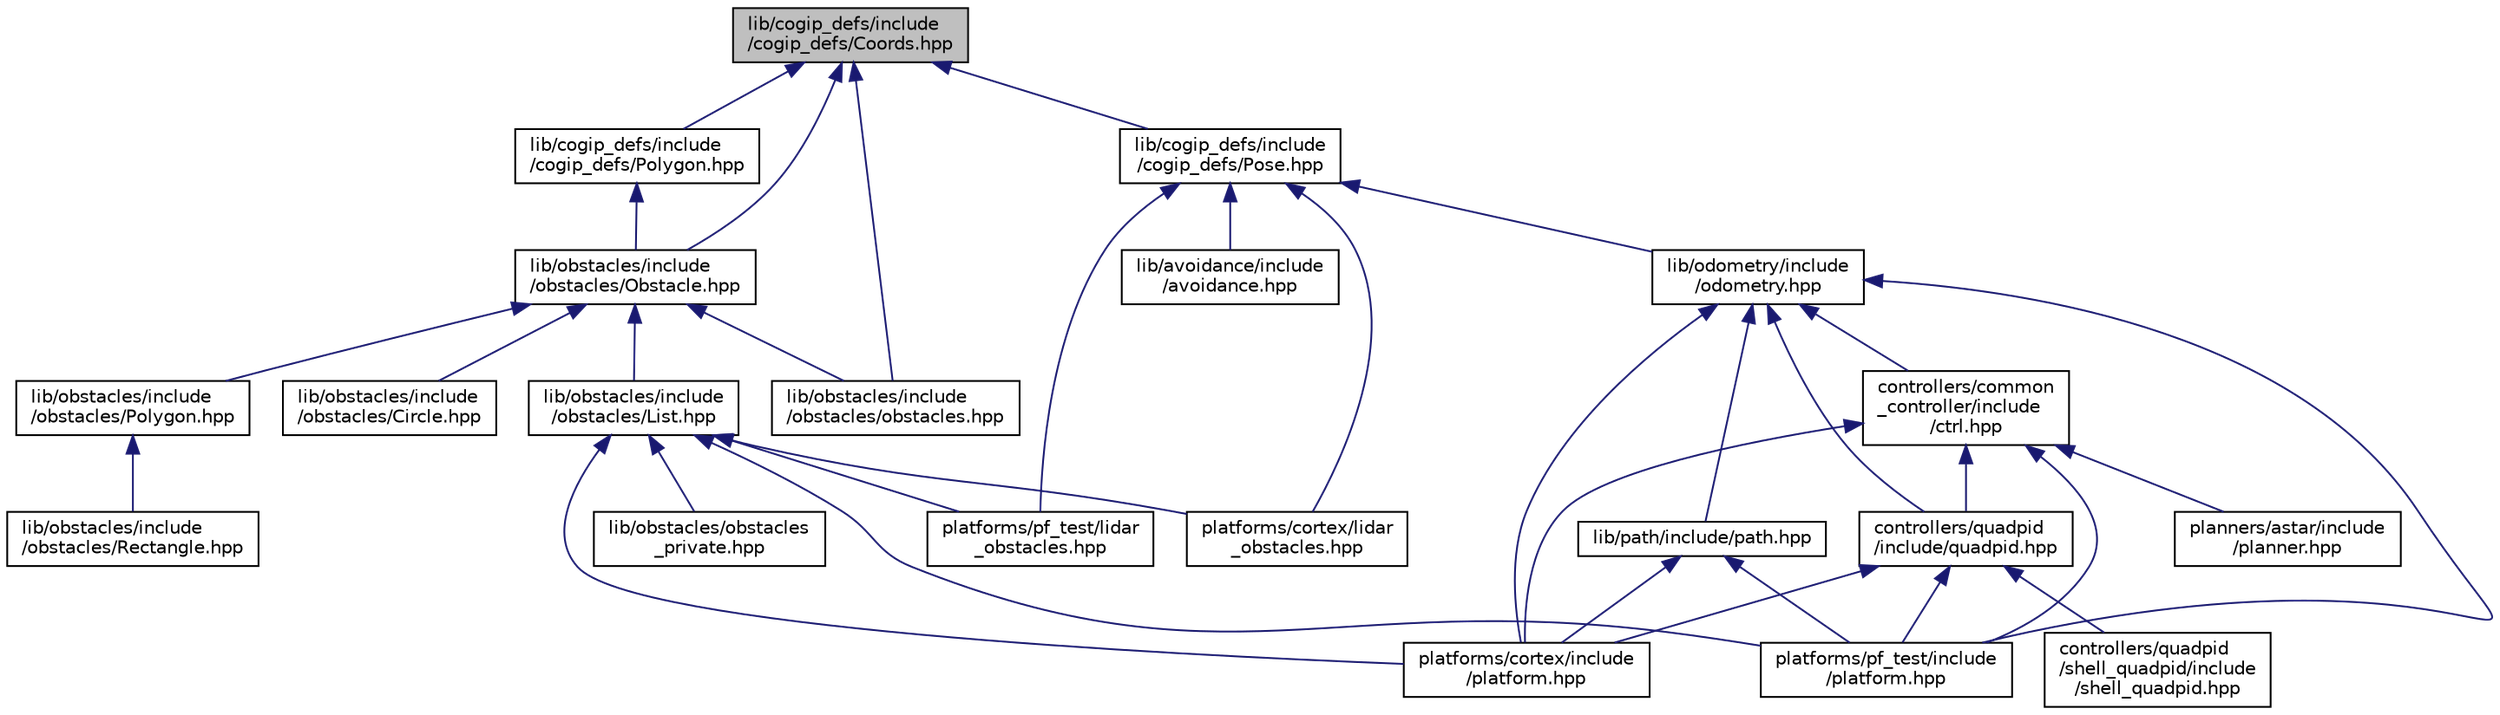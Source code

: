 digraph "lib/cogip_defs/include/cogip_defs/Coords.hpp"
{
 // LATEX_PDF_SIZE
  bgcolor="transparent";
  edge [fontname="Helvetica",fontsize="10",labelfontname="Helvetica",labelfontsize="10"];
  node [fontname="Helvetica",fontsize="10",shape=record];
  Node1 [label="lib/cogip_defs/include\l/cogip_defs/Coords.hpp",height=0.2,width=0.4,color="black", fillcolor="grey75", style="filled", fontcolor="black",tooltip="Coords declaration."];
  Node1 -> Node2 [dir="back",color="midnightblue",fontsize="10",style="solid",fontname="Helvetica"];
  Node2 [label="lib/cogip_defs/include\l/cogip_defs/Polygon.hpp",height=0.2,width=0.4,color="black",URL="$cogip__defs_2include_2cogip__defs_2Polygon_8hpp.html",tooltip="Polygon class declaration."];
  Node2 -> Node3 [dir="back",color="midnightblue",fontsize="10",style="solid",fontname="Helvetica"];
  Node3 [label="lib/obstacles/include\l/obstacles/Obstacle.hpp",height=0.2,width=0.4,color="black",URL="$Obstacle_8hpp.html",tooltip="Polygon obstacle class declaration."];
  Node3 -> Node4 [dir="back",color="midnightblue",fontsize="10",style="solid",fontname="Helvetica"];
  Node4 [label="lib/obstacles/include\l/obstacles/Circle.hpp",height=0.2,width=0.4,color="black",URL="$Circle_8hpp.html",tooltip="Circle obstacle class declaration."];
  Node3 -> Node5 [dir="back",color="midnightblue",fontsize="10",style="solid",fontname="Helvetica"];
  Node5 [label="lib/obstacles/include\l/obstacles/List.hpp",height=0.2,width=0.4,color="black",URL="$List_8hpp.html",tooltip="List obstacles class declaration."];
  Node5 -> Node6 [dir="back",color="midnightblue",fontsize="10",style="solid",fontname="Helvetica"];
  Node6 [label="lib/obstacles/obstacles\l_private.hpp",height=0.2,width=0.4,color="black",URL="$obstacles__private_8hpp_source.html",tooltip=" "];
  Node5 -> Node7 [dir="back",color="midnightblue",fontsize="10",style="solid",fontname="Helvetica"];
  Node7 [label="platforms/cortex/include\l/platform.hpp",height=0.2,width=0.4,color="black",URL="$cortex_2include_2platform_8hpp.html",tooltip="Define hardware properties of Cortex platform. Units:"];
  Node5 -> Node8 [dir="back",color="midnightblue",fontsize="10",style="solid",fontname="Helvetica"];
  Node8 [label="platforms/cortex/lidar\l_obstacles.hpp",height=0.2,width=0.4,color="black",URL="$cortex_2lidar__obstacles_8hpp_source.html",tooltip=" "];
  Node5 -> Node9 [dir="back",color="midnightblue",fontsize="10",style="solid",fontname="Helvetica"];
  Node9 [label="platforms/pf_test/include\l/platform.hpp",height=0.2,width=0.4,color="black",URL="$pf__test_2include_2platform_8hpp.html",tooltip="Define hardware properties of test platform. Units:"];
  Node5 -> Node10 [dir="back",color="midnightblue",fontsize="10",style="solid",fontname="Helvetica"];
  Node10 [label="platforms/pf_test/lidar\l_obstacles.hpp",height=0.2,width=0.4,color="black",URL="$pf__test_2lidar__obstacles_8hpp_source.html",tooltip=" "];
  Node3 -> Node11 [dir="back",color="midnightblue",fontsize="10",style="solid",fontname="Helvetica"];
  Node11 [label="lib/obstacles/include\l/obstacles/obstacles.hpp",height=0.2,width=0.4,color="black",URL="$obstacles_8hpp.html",tooltip="Public API for obstacles module."];
  Node3 -> Node12 [dir="back",color="midnightblue",fontsize="10",style="solid",fontname="Helvetica"];
  Node12 [label="lib/obstacles/include\l/obstacles/Polygon.hpp",height=0.2,width=0.4,color="black",URL="$obstacles_2include_2obstacles_2Polygon_8hpp.html",tooltip="Polygon obstacle class declaration."];
  Node12 -> Node13 [dir="back",color="midnightblue",fontsize="10",style="solid",fontname="Helvetica"];
  Node13 [label="lib/obstacles/include\l/obstacles/Rectangle.hpp",height=0.2,width=0.4,color="black",URL="$Rectangle_8hpp.html",tooltip="Rectangle obstacle class declaration."];
  Node1 -> Node14 [dir="back",color="midnightblue",fontsize="10",style="solid",fontname="Helvetica"];
  Node14 [label="lib/cogip_defs/include\l/cogip_defs/Pose.hpp",height=0.2,width=0.4,color="black",URL="$Pose_8hpp.html",tooltip="Pose class declaration."];
  Node14 -> Node15 [dir="back",color="midnightblue",fontsize="10",style="solid",fontname="Helvetica"];
  Node15 [label="lib/avoidance/include\l/avoidance.hpp",height=0.2,width=0.4,color="black",URL="$avoidance_8hpp.html",tooltip="Public API for avoidance module."];
  Node14 -> Node16 [dir="back",color="midnightblue",fontsize="10",style="solid",fontname="Helvetica"];
  Node16 [label="lib/odometry/include\l/odometry.hpp",height=0.2,width=0.4,color="black",URL="$odometry_8hpp_source.html",tooltip=" "];
  Node16 -> Node17 [dir="back",color="midnightblue",fontsize="10",style="solid",fontname="Helvetica"];
  Node17 [label="controllers/common\l_controller/include\l/ctrl.hpp",height=0.2,width=0.4,color="black",URL="$ctrl_8hpp.html",tooltip="Common controllers API and datas."];
  Node17 -> Node18 [dir="back",color="midnightblue",fontsize="10",style="solid",fontname="Helvetica"];
  Node18 [label="controllers/quadpid\l/include/quadpid.hpp",height=0.2,width=0.4,color="black",URL="$quadpid_8hpp.html",tooltip="QuadPID controllers API and datas."];
  Node18 -> Node19 [dir="back",color="midnightblue",fontsize="10",style="solid",fontname="Helvetica"];
  Node19 [label="controllers/quadpid\l/shell_quadpid/include\l/shell_quadpid.hpp",height=0.2,width=0.4,color="black",URL="$shell__quadpid_8hpp_source.html",tooltip=" "];
  Node18 -> Node7 [dir="back",color="midnightblue",fontsize="10",style="solid",fontname="Helvetica"];
  Node18 -> Node9 [dir="back",color="midnightblue",fontsize="10",style="solid",fontname="Helvetica"];
  Node17 -> Node20 [dir="back",color="midnightblue",fontsize="10",style="solid",fontname="Helvetica"];
  Node20 [label="planners/astar/include\l/planner.hpp",height=0.2,width=0.4,color="black",URL="$planner_8hpp.html",tooltip="Common planner API and data."];
  Node17 -> Node7 [dir="back",color="midnightblue",fontsize="10",style="solid",fontname="Helvetica"];
  Node17 -> Node9 [dir="back",color="midnightblue",fontsize="10",style="solid",fontname="Helvetica"];
  Node16 -> Node18 [dir="back",color="midnightblue",fontsize="10",style="solid",fontname="Helvetica"];
  Node16 -> Node21 [dir="back",color="midnightblue",fontsize="10",style="solid",fontname="Helvetica"];
  Node21 [label="lib/path/include/path.hpp",height=0.2,width=0.4,color="black",URL="$path_8hpp.html",tooltip="Public API for path module."];
  Node21 -> Node7 [dir="back",color="midnightblue",fontsize="10",style="solid",fontname="Helvetica"];
  Node21 -> Node9 [dir="back",color="midnightblue",fontsize="10",style="solid",fontname="Helvetica"];
  Node16 -> Node7 [dir="back",color="midnightblue",fontsize="10",style="solid",fontname="Helvetica"];
  Node16 -> Node9 [dir="back",color="midnightblue",fontsize="10",style="solid",fontname="Helvetica"];
  Node14 -> Node8 [dir="back",color="midnightblue",fontsize="10",style="solid",fontname="Helvetica"];
  Node14 -> Node10 [dir="back",color="midnightblue",fontsize="10",style="solid",fontname="Helvetica"];
  Node1 -> Node3 [dir="back",color="midnightblue",fontsize="10",style="solid",fontname="Helvetica"];
  Node1 -> Node11 [dir="back",color="midnightblue",fontsize="10",style="solid",fontname="Helvetica"];
}
